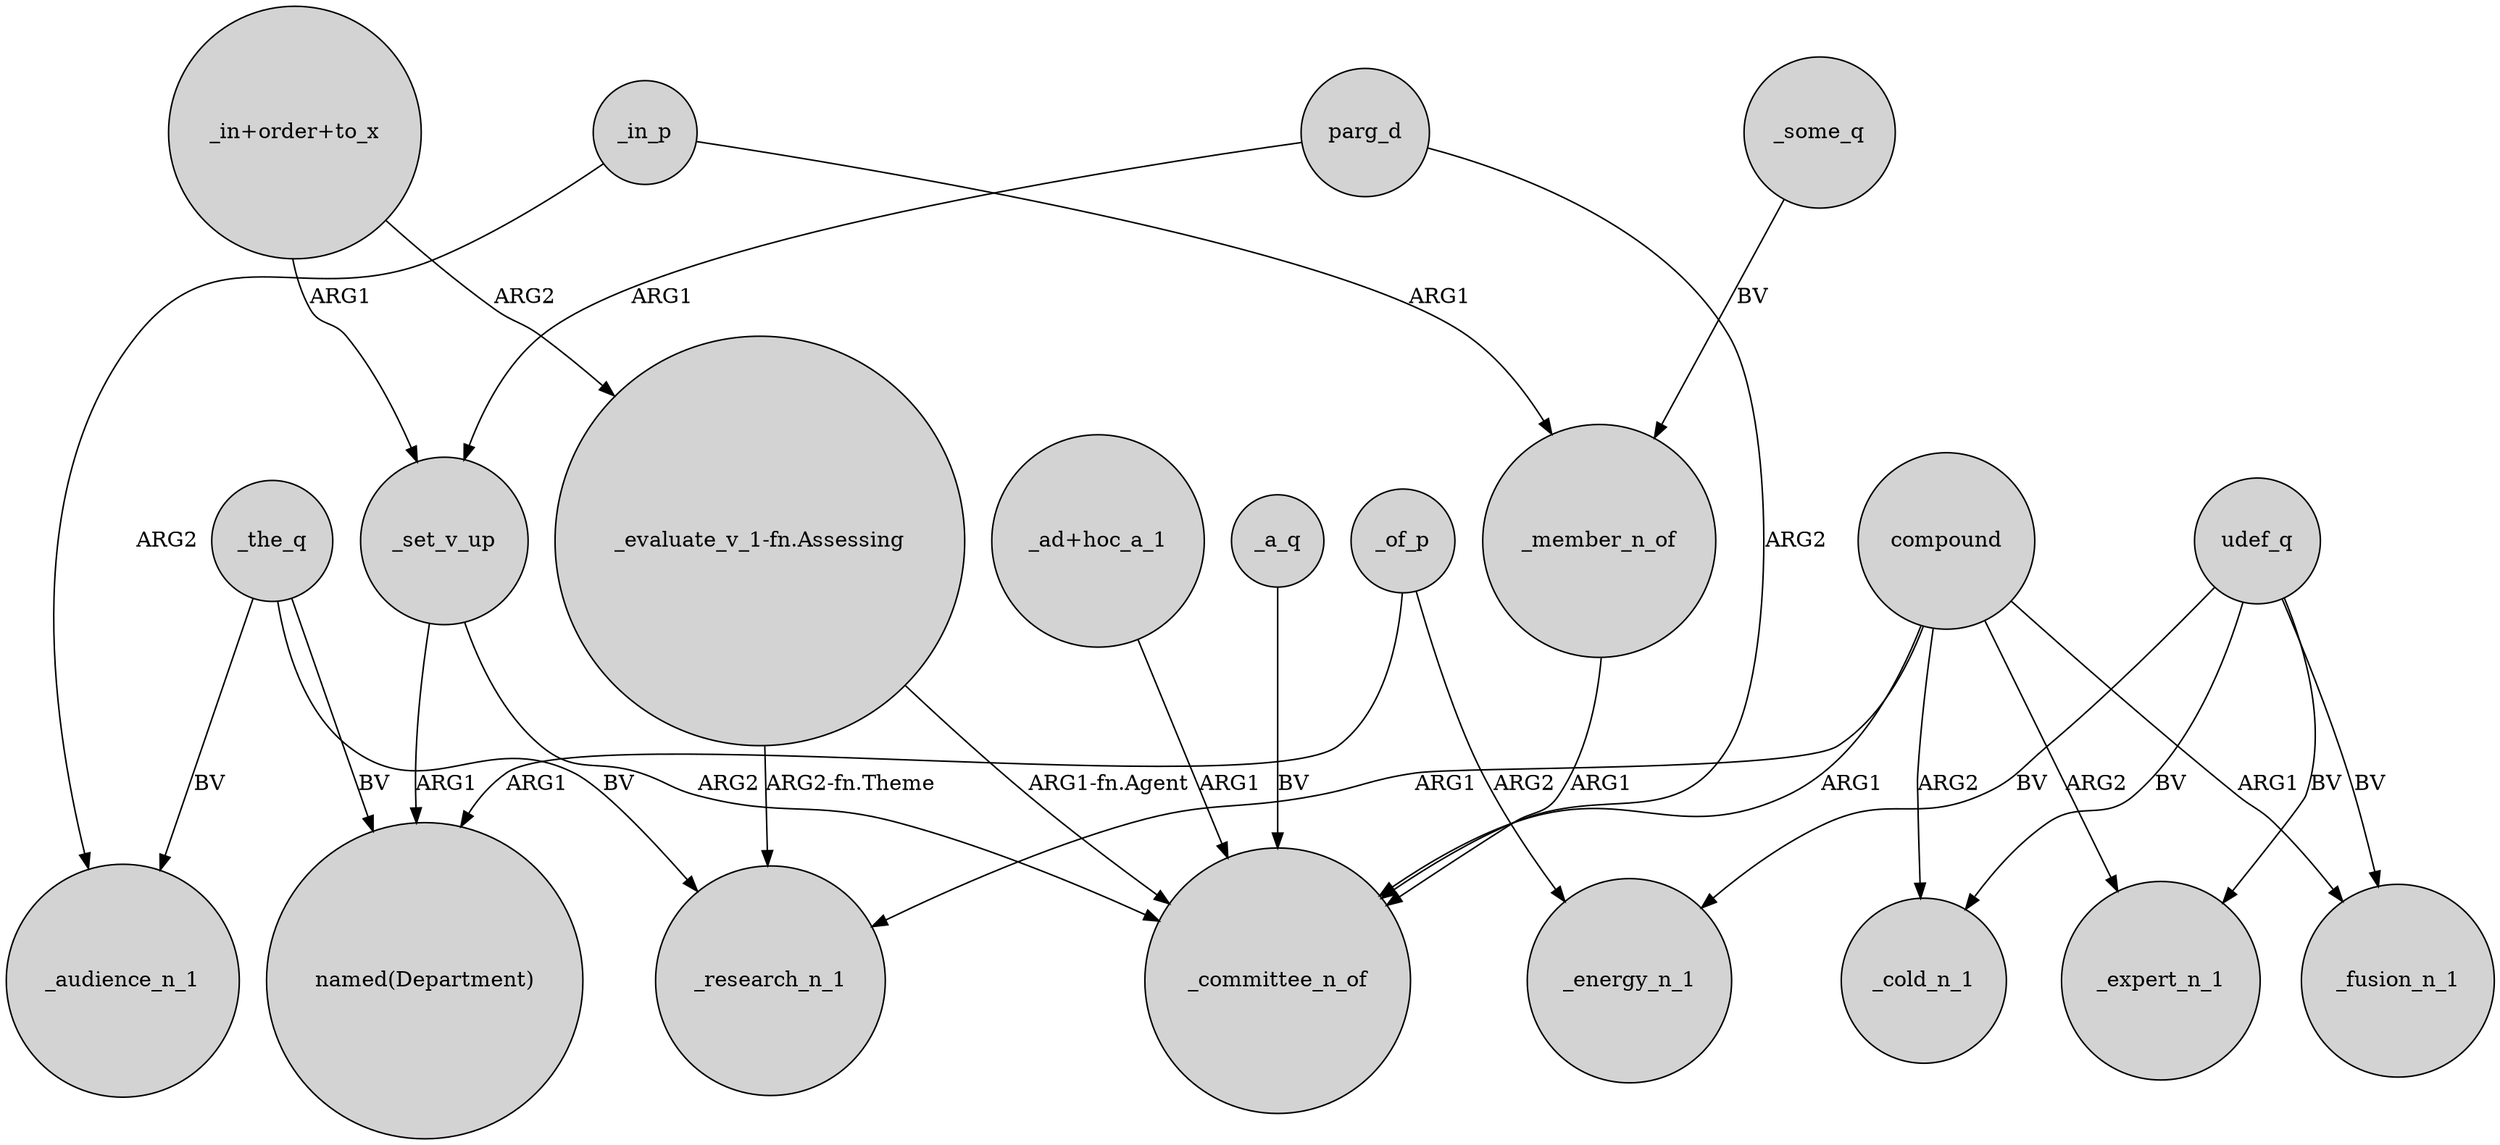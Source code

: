 digraph {
	node [shape=circle style=filled]
	udef_q -> _energy_n_1 [label=BV]
	_the_q -> _research_n_1 [label=BV]
	udef_q -> _fusion_n_1 [label=BV]
	parg_d -> _set_v_up [label=ARG1]
	_some_q -> _member_n_of [label=BV]
	"_evaluate_v_1-fn.Assessing" -> _committee_n_of [label="ARG1-fn.Agent"]
	"_ad+hoc_a_1" -> _committee_n_of [label=ARG1]
	_a_q -> _committee_n_of [label=BV]
	"_evaluate_v_1-fn.Assessing" -> _research_n_1 [label="ARG2-fn.Theme"]
	compound -> _research_n_1 [label=ARG1]
	compound -> _fusion_n_1 [label=ARG1]
	"_in+order+to_x" -> _set_v_up [label=ARG1]
	udef_q -> _expert_n_1 [label=BV]
	compound -> _expert_n_1 [label=ARG2]
	_of_p -> "named(Department)" [label=ARG1]
	_the_q -> "named(Department)" [label=BV]
	_in_p -> _member_n_of [label=ARG1]
	_member_n_of -> _committee_n_of [label=ARG1]
	compound -> _cold_n_1 [label=ARG2]
	_set_v_up -> _committee_n_of [label=ARG2]
	compound -> _committee_n_of [label=ARG1]
	_of_p -> _energy_n_1 [label=ARG2]
	udef_q -> _cold_n_1 [label=BV]
	"_in+order+to_x" -> "_evaluate_v_1-fn.Assessing" [label=ARG2]
	_set_v_up -> "named(Department)" [label=ARG1]
	_the_q -> _audience_n_1 [label=BV]
	_in_p -> _audience_n_1 [label=ARG2]
	parg_d -> _committee_n_of [label=ARG2]
}
